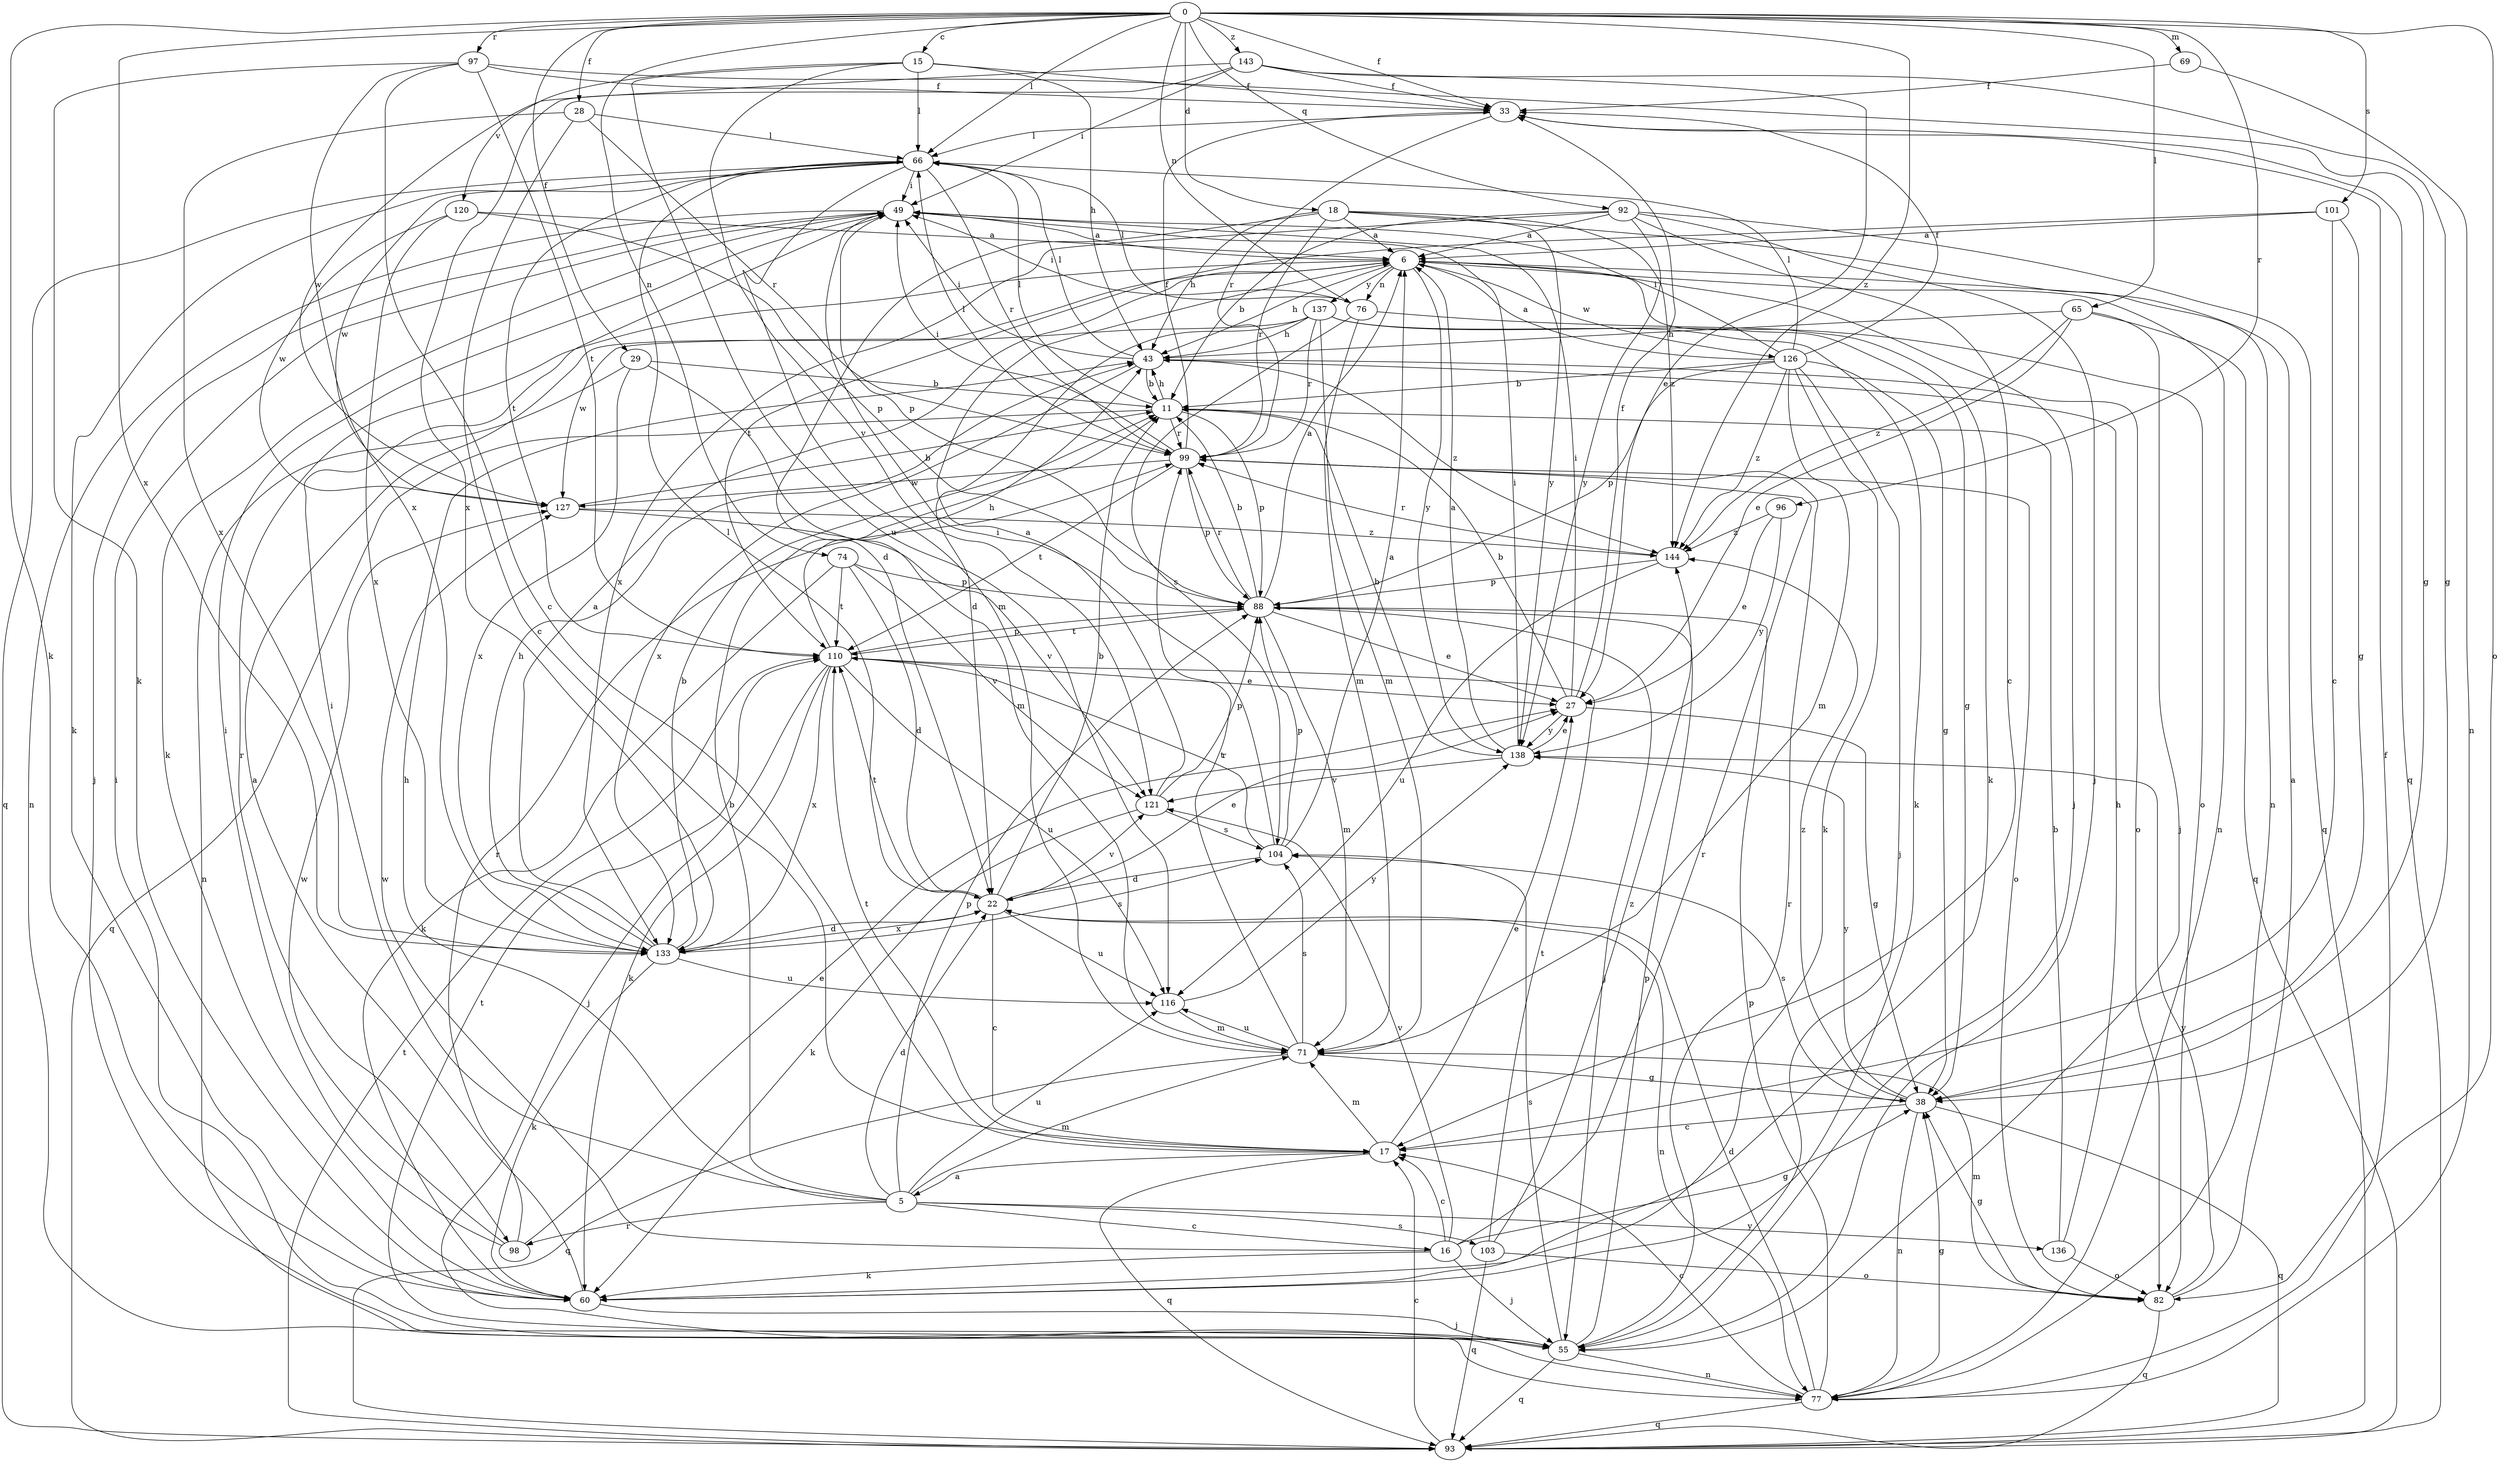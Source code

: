 strict digraph  {
0;
5;
6;
11;
15;
16;
17;
18;
22;
27;
28;
29;
33;
38;
43;
49;
55;
60;
65;
66;
69;
71;
74;
76;
77;
82;
88;
92;
93;
96;
97;
98;
99;
101;
103;
104;
110;
116;
120;
121;
126;
127;
133;
136;
137;
138;
143;
144;
0 -> 15  [label=c];
0 -> 18  [label=d];
0 -> 28  [label=f];
0 -> 29  [label=f];
0 -> 33  [label=f];
0 -> 60  [label=k];
0 -> 65  [label=l];
0 -> 66  [label=l];
0 -> 69  [label=m];
0 -> 74  [label=n];
0 -> 76  [label=n];
0 -> 82  [label=o];
0 -> 92  [label=q];
0 -> 96  [label=r];
0 -> 97  [label=r];
0 -> 101  [label=s];
0 -> 133  [label=x];
0 -> 143  [label=z];
0 -> 144  [label=z];
5 -> 11  [label=b];
5 -> 16  [label=c];
5 -> 22  [label=d];
5 -> 43  [label=h];
5 -> 49  [label=i];
5 -> 71  [label=m];
5 -> 88  [label=p];
5 -> 98  [label=r];
5 -> 103  [label=s];
5 -> 116  [label=u];
5 -> 136  [label=y];
6 -> 43  [label=h];
6 -> 55  [label=j];
6 -> 60  [label=k];
6 -> 76  [label=n];
6 -> 77  [label=n];
6 -> 98  [label=r];
6 -> 126  [label=w];
6 -> 137  [label=y];
6 -> 138  [label=y];
11 -> 43  [label=h];
11 -> 66  [label=l];
11 -> 88  [label=p];
11 -> 93  [label=q];
11 -> 99  [label=r];
15 -> 33  [label=f];
15 -> 43  [label=h];
15 -> 66  [label=l];
15 -> 116  [label=u];
15 -> 120  [label=v];
15 -> 121  [label=v];
16 -> 17  [label=c];
16 -> 38  [label=g];
16 -> 55  [label=j];
16 -> 60  [label=k];
16 -> 99  [label=r];
16 -> 121  [label=v];
16 -> 127  [label=w];
17 -> 5  [label=a];
17 -> 27  [label=e];
17 -> 71  [label=m];
17 -> 93  [label=q];
17 -> 110  [label=t];
18 -> 6  [label=a];
18 -> 22  [label=d];
18 -> 43  [label=h];
18 -> 77  [label=n];
18 -> 99  [label=r];
18 -> 138  [label=y];
18 -> 144  [label=z];
22 -> 11  [label=b];
22 -> 17  [label=c];
22 -> 27  [label=e];
22 -> 66  [label=l];
22 -> 77  [label=n];
22 -> 110  [label=t];
22 -> 116  [label=u];
22 -> 121  [label=v];
22 -> 133  [label=x];
27 -> 11  [label=b];
27 -> 33  [label=f];
27 -> 38  [label=g];
27 -> 49  [label=i];
27 -> 138  [label=y];
28 -> 17  [label=c];
28 -> 66  [label=l];
28 -> 99  [label=r];
28 -> 133  [label=x];
29 -> 11  [label=b];
29 -> 71  [label=m];
29 -> 77  [label=n];
29 -> 133  [label=x];
33 -> 66  [label=l];
33 -> 93  [label=q];
33 -> 99  [label=r];
38 -> 17  [label=c];
38 -> 77  [label=n];
38 -> 93  [label=q];
38 -> 104  [label=s];
38 -> 138  [label=y];
38 -> 144  [label=z];
43 -> 11  [label=b];
43 -> 49  [label=i];
43 -> 66  [label=l];
43 -> 82  [label=o];
43 -> 133  [label=x];
43 -> 144  [label=z];
49 -> 6  [label=a];
49 -> 55  [label=j];
49 -> 60  [label=k];
49 -> 77  [label=n];
49 -> 88  [label=p];
55 -> 49  [label=i];
55 -> 77  [label=n];
55 -> 88  [label=p];
55 -> 93  [label=q];
55 -> 99  [label=r];
55 -> 104  [label=s];
55 -> 110  [label=t];
60 -> 6  [label=a];
60 -> 55  [label=j];
65 -> 27  [label=e];
65 -> 43  [label=h];
65 -> 55  [label=j];
65 -> 93  [label=q];
65 -> 144  [label=z];
66 -> 49  [label=i];
66 -> 60  [label=k];
66 -> 71  [label=m];
66 -> 93  [label=q];
66 -> 99  [label=r];
66 -> 110  [label=t];
66 -> 127  [label=w];
69 -> 33  [label=f];
69 -> 77  [label=n];
71 -> 38  [label=g];
71 -> 93  [label=q];
71 -> 99  [label=r];
71 -> 104  [label=s];
71 -> 116  [label=u];
74 -> 22  [label=d];
74 -> 60  [label=k];
74 -> 88  [label=p];
74 -> 110  [label=t];
74 -> 121  [label=v];
76 -> 49  [label=i];
76 -> 66  [label=l];
76 -> 71  [label=m];
76 -> 82  [label=o];
76 -> 104  [label=s];
77 -> 17  [label=c];
77 -> 22  [label=d];
77 -> 33  [label=f];
77 -> 38  [label=g];
77 -> 88  [label=p];
77 -> 93  [label=q];
82 -> 6  [label=a];
82 -> 38  [label=g];
82 -> 71  [label=m];
82 -> 93  [label=q];
82 -> 138  [label=y];
88 -> 6  [label=a];
88 -> 11  [label=b];
88 -> 27  [label=e];
88 -> 55  [label=j];
88 -> 71  [label=m];
88 -> 99  [label=r];
88 -> 110  [label=t];
92 -> 6  [label=a];
92 -> 11  [label=b];
92 -> 17  [label=c];
92 -> 55  [label=j];
92 -> 93  [label=q];
92 -> 133  [label=x];
92 -> 138  [label=y];
93 -> 17  [label=c];
93 -> 110  [label=t];
96 -> 27  [label=e];
96 -> 138  [label=y];
96 -> 144  [label=z];
97 -> 17  [label=c];
97 -> 33  [label=f];
97 -> 38  [label=g];
97 -> 60  [label=k];
97 -> 110  [label=t];
97 -> 133  [label=x];
98 -> 27  [label=e];
98 -> 49  [label=i];
98 -> 99  [label=r];
98 -> 127  [label=w];
99 -> 33  [label=f];
99 -> 49  [label=i];
99 -> 66  [label=l];
99 -> 82  [label=o];
99 -> 88  [label=p];
99 -> 110  [label=t];
99 -> 127  [label=w];
101 -> 6  [label=a];
101 -> 17  [label=c];
101 -> 38  [label=g];
101 -> 110  [label=t];
103 -> 82  [label=o];
103 -> 93  [label=q];
103 -> 110  [label=t];
103 -> 144  [label=z];
104 -> 6  [label=a];
104 -> 22  [label=d];
104 -> 49  [label=i];
104 -> 88  [label=p];
104 -> 110  [label=t];
110 -> 27  [label=e];
110 -> 43  [label=h];
110 -> 55  [label=j];
110 -> 60  [label=k];
110 -> 88  [label=p];
110 -> 116  [label=u];
110 -> 133  [label=x];
116 -> 71  [label=m];
116 -> 138  [label=y];
120 -> 6  [label=a];
120 -> 88  [label=p];
120 -> 127  [label=w];
120 -> 133  [label=x];
121 -> 6  [label=a];
121 -> 60  [label=k];
121 -> 88  [label=p];
121 -> 104  [label=s];
126 -> 6  [label=a];
126 -> 11  [label=b];
126 -> 33  [label=f];
126 -> 38  [label=g];
126 -> 49  [label=i];
126 -> 55  [label=j];
126 -> 60  [label=k];
126 -> 66  [label=l];
126 -> 71  [label=m];
126 -> 88  [label=p];
126 -> 144  [label=z];
127 -> 11  [label=b];
127 -> 121  [label=v];
127 -> 144  [label=z];
133 -> 6  [label=a];
133 -> 11  [label=b];
133 -> 22  [label=d];
133 -> 43  [label=h];
133 -> 60  [label=k];
133 -> 104  [label=s];
133 -> 116  [label=u];
136 -> 11  [label=b];
136 -> 43  [label=h];
136 -> 82  [label=o];
137 -> 22  [label=d];
137 -> 38  [label=g];
137 -> 43  [label=h];
137 -> 60  [label=k];
137 -> 71  [label=m];
137 -> 99  [label=r];
137 -> 127  [label=w];
138 -> 6  [label=a];
138 -> 11  [label=b];
138 -> 27  [label=e];
138 -> 49  [label=i];
138 -> 121  [label=v];
143 -> 27  [label=e];
143 -> 33  [label=f];
143 -> 38  [label=g];
143 -> 49  [label=i];
143 -> 127  [label=w];
143 -> 133  [label=x];
144 -> 88  [label=p];
144 -> 99  [label=r];
144 -> 116  [label=u];
}
